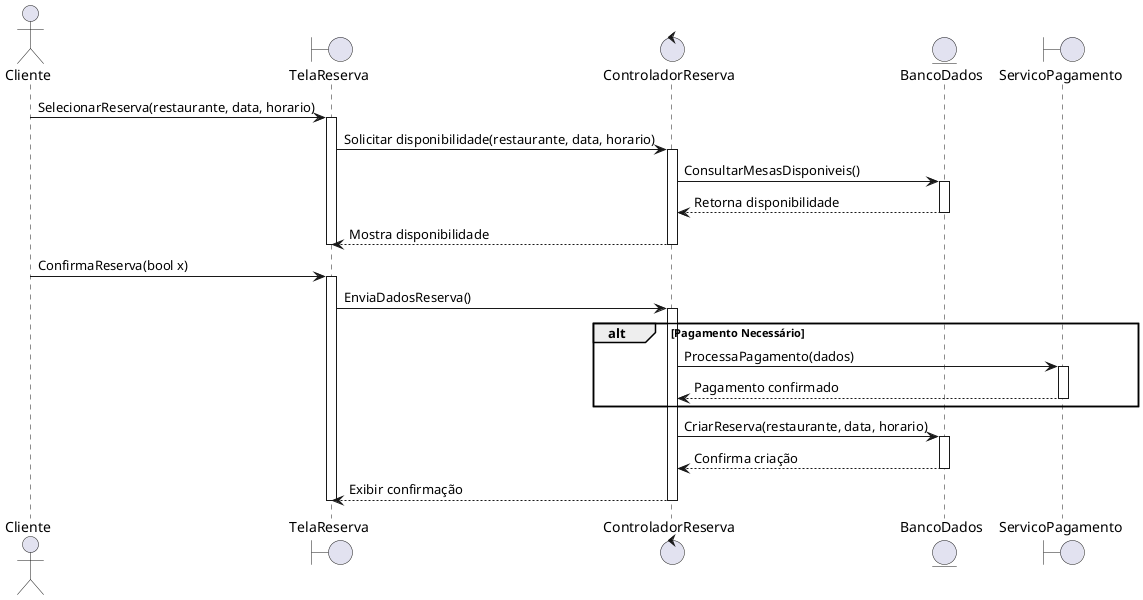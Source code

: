 @startuml
actor Cliente
boundary TelaReserva
control ControladorReserva
entity BancoDados
boundary ServicoPagamento

Cliente -> TelaReserva : SelecionarReserva(restaurante, data, horario)
activate TelaReserva
TelaReserva -> ControladorReserva : Solicitar disponibilidade(restaurante, data, horario)
activate ControladorReserva
ControladorReserva -> BancoDados : ConsultarMesasDisponiveis()
activate BancoDados
BancoDados --> ControladorReserva : Retorna disponibilidade
deactivate BancoDados
ControladorReserva --> TelaReserva : Mostra disponibilidade
deactivate ControladorReserva
deactivate TelaReserva

Cliente -> TelaReserva : ConfirmaReserva(bool x)
activate TelaReserva
TelaReserva -> ControladorReserva : EnviaDadosReserva()
activate ControladorReserva

alt Pagamento Necessário
    ControladorReserva -> ServicoPagamento : ProcessaPagamento(dados)
activate ServicoPagamento
    ServicoPagamento --> ControladorReserva : Pagamento confirmado
deactivate ServicoPagamento
end

ControladorReserva -> BancoDados : CriarReserva(restaurante, data, horario)
activate BancoDados
BancoDados --> ControladorReserva : Confirma criação
deactivate BancoDados
ControladorReserva --> TelaReserva : Exibir confirmação
deactivate ControladorReserva
deactivate TelaReserva
@enduml
